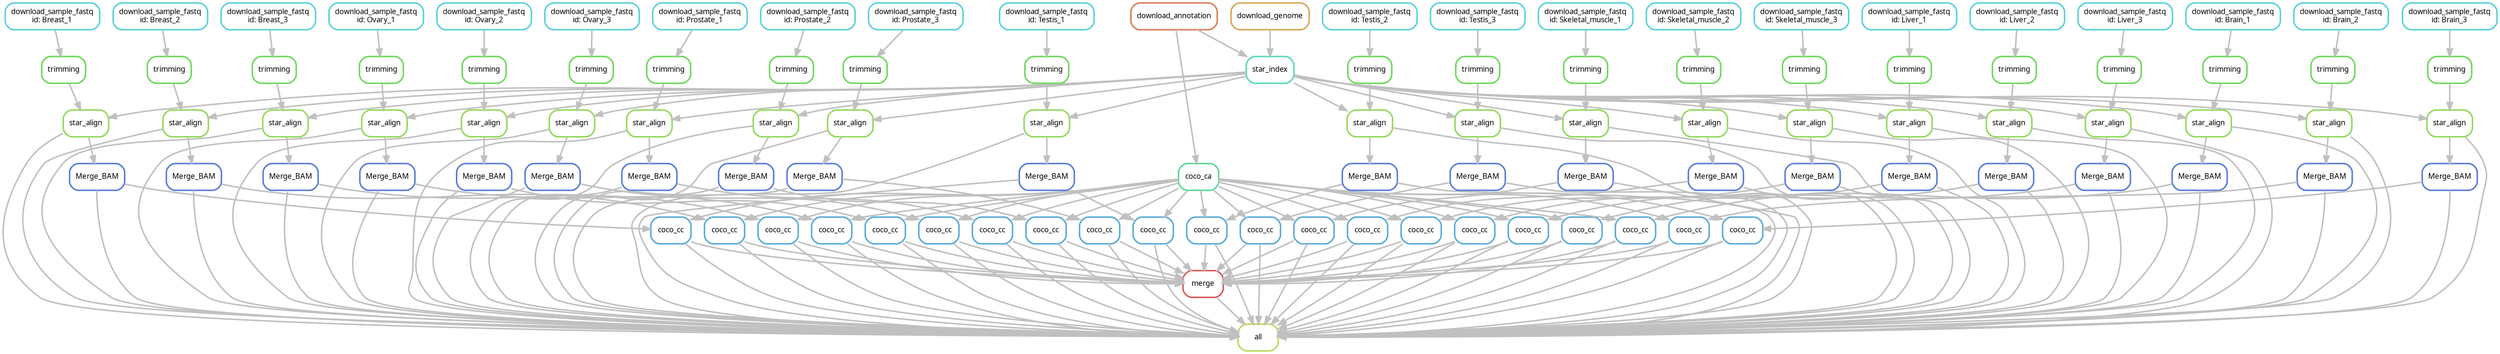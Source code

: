 digraph snakemake_dag {
    graph[bgcolor=white, margin=0];
    node[shape=box, style=rounded, fontname=sans,                 fontsize=10, penwidth=2];
    edge[penwidth=2, color=grey];
	0[label = "all", color = "0.21 0.6 0.85", style="rounded"];
	1[label = "coco_cc", color = "0.56 0.6 0.85", style="rounded"];
	2[label = "coco_ca", color = "0.41 0.6 0.85", style="rounded"];
	3[label = "download_annotation", color = "0.05 0.6 0.85", style="rounded"];
	4[label = "Merge_BAM", color = "0.62 0.6 0.85", style="rounded"];
	5[label = "star_align", color = "0.26 0.6 0.85", style="rounded"];
	6[label = "trimming", color = "0.31 0.6 0.85", style="rounded"];
	7[label = "download_sample_fastq\nid: Breast_1", color = "0.51 0.6 0.85", style="rounded"];
	8[label = "star_index", color = "0.46 0.6 0.85", style="rounded"];
	9[label = "download_genome", color = "0.10 0.6 0.85", style="rounded"];
	10[label = "coco_cc", color = "0.56 0.6 0.85", style="rounded"];
	11[label = "Merge_BAM", color = "0.62 0.6 0.85", style="rounded"];
	12[label = "star_align", color = "0.26 0.6 0.85", style="rounded"];
	13[label = "trimming", color = "0.31 0.6 0.85", style="rounded"];
	14[label = "download_sample_fastq\nid: Breast_2", color = "0.51 0.6 0.85", style="rounded"];
	15[label = "coco_cc", color = "0.56 0.6 0.85", style="rounded"];
	16[label = "Merge_BAM", color = "0.62 0.6 0.85", style="rounded"];
	17[label = "star_align", color = "0.26 0.6 0.85", style="rounded"];
	18[label = "trimming", color = "0.31 0.6 0.85", style="rounded"];
	19[label = "download_sample_fastq\nid: Breast_3", color = "0.51 0.6 0.85", style="rounded"];
	20[label = "coco_cc", color = "0.56 0.6 0.85", style="rounded"];
	21[label = "Merge_BAM", color = "0.62 0.6 0.85", style="rounded"];
	22[label = "star_align", color = "0.26 0.6 0.85", style="rounded"];
	23[label = "trimming", color = "0.31 0.6 0.85", style="rounded"];
	24[label = "download_sample_fastq\nid: Ovary_1", color = "0.51 0.6 0.85", style="rounded"];
	25[label = "coco_cc", color = "0.56 0.6 0.85", style="rounded"];
	26[label = "Merge_BAM", color = "0.62 0.6 0.85", style="rounded"];
	27[label = "star_align", color = "0.26 0.6 0.85", style="rounded"];
	28[label = "trimming", color = "0.31 0.6 0.85", style="rounded"];
	29[label = "download_sample_fastq\nid: Ovary_2", color = "0.51 0.6 0.85", style="rounded"];
	30[label = "coco_cc", color = "0.56 0.6 0.85", style="rounded"];
	31[label = "Merge_BAM", color = "0.62 0.6 0.85", style="rounded"];
	32[label = "star_align", color = "0.26 0.6 0.85", style="rounded"];
	33[label = "trimming", color = "0.31 0.6 0.85", style="rounded"];
	34[label = "download_sample_fastq\nid: Ovary_3", color = "0.51 0.6 0.85", style="rounded"];
	35[label = "coco_cc", color = "0.56 0.6 0.85", style="rounded"];
	36[label = "Merge_BAM", color = "0.62 0.6 0.85", style="rounded"];
	37[label = "star_align", color = "0.26 0.6 0.85", style="rounded"];
	38[label = "trimming", color = "0.31 0.6 0.85", style="rounded"];
	39[label = "download_sample_fastq\nid: Prostate_1", color = "0.51 0.6 0.85", style="rounded"];
	40[label = "coco_cc", color = "0.56 0.6 0.85", style="rounded"];
	41[label = "Merge_BAM", color = "0.62 0.6 0.85", style="rounded"];
	42[label = "star_align", color = "0.26 0.6 0.85", style="rounded"];
	43[label = "trimming", color = "0.31 0.6 0.85", style="rounded"];
	44[label = "download_sample_fastq\nid: Prostate_2", color = "0.51 0.6 0.85", style="rounded"];
	45[label = "coco_cc", color = "0.56 0.6 0.85", style="rounded"];
	46[label = "Merge_BAM", color = "0.62 0.6 0.85", style="rounded"];
	47[label = "star_align", color = "0.26 0.6 0.85", style="rounded"];
	48[label = "trimming", color = "0.31 0.6 0.85", style="rounded"];
	49[label = "download_sample_fastq\nid: Prostate_3", color = "0.51 0.6 0.85", style="rounded"];
	50[label = "coco_cc", color = "0.56 0.6 0.85", style="rounded"];
	51[label = "Merge_BAM", color = "0.62 0.6 0.85", style="rounded"];
	52[label = "star_align", color = "0.26 0.6 0.85", style="rounded"];
	53[label = "trimming", color = "0.31 0.6 0.85", style="rounded"];
	54[label = "download_sample_fastq\nid: Testis_1", color = "0.51 0.6 0.85", style="rounded"];
	55[label = "coco_cc", color = "0.56 0.6 0.85", style="rounded"];
	56[label = "Merge_BAM", color = "0.62 0.6 0.85", style="rounded"];
	57[label = "star_align", color = "0.26 0.6 0.85", style="rounded"];
	58[label = "trimming", color = "0.31 0.6 0.85", style="rounded"];
	59[label = "download_sample_fastq\nid: Testis_2", color = "0.51 0.6 0.85", style="rounded"];
	60[label = "coco_cc", color = "0.56 0.6 0.85", style="rounded"];
	61[label = "Merge_BAM", color = "0.62 0.6 0.85", style="rounded"];
	62[label = "star_align", color = "0.26 0.6 0.85", style="rounded"];
	63[label = "trimming", color = "0.31 0.6 0.85", style="rounded"];
	64[label = "download_sample_fastq\nid: Testis_3", color = "0.51 0.6 0.85", style="rounded"];
	65[label = "coco_cc", color = "0.56 0.6 0.85", style="rounded"];
	66[label = "Merge_BAM", color = "0.62 0.6 0.85", style="rounded"];
	67[label = "star_align", color = "0.26 0.6 0.85", style="rounded"];
	68[label = "trimming", color = "0.31 0.6 0.85", style="rounded"];
	69[label = "download_sample_fastq\nid: Skeletal_muscle_1", color = "0.51 0.6 0.85", style="rounded"];
	70[label = "coco_cc", color = "0.56 0.6 0.85", style="rounded"];
	71[label = "Merge_BAM", color = "0.62 0.6 0.85", style="rounded"];
	72[label = "star_align", color = "0.26 0.6 0.85", style="rounded"];
	73[label = "trimming", color = "0.31 0.6 0.85", style="rounded"];
	74[label = "download_sample_fastq\nid: Skeletal_muscle_2", color = "0.51 0.6 0.85", style="rounded"];
	75[label = "coco_cc", color = "0.56 0.6 0.85", style="rounded"];
	76[label = "Merge_BAM", color = "0.62 0.6 0.85", style="rounded"];
	77[label = "star_align", color = "0.26 0.6 0.85", style="rounded"];
	78[label = "trimming", color = "0.31 0.6 0.85", style="rounded"];
	79[label = "download_sample_fastq\nid: Skeletal_muscle_3", color = "0.51 0.6 0.85", style="rounded"];
	80[label = "coco_cc", color = "0.56 0.6 0.85", style="rounded"];
	81[label = "Merge_BAM", color = "0.62 0.6 0.85", style="rounded"];
	82[label = "star_align", color = "0.26 0.6 0.85", style="rounded"];
	83[label = "trimming", color = "0.31 0.6 0.85", style="rounded"];
	84[label = "download_sample_fastq\nid: Liver_1", color = "0.51 0.6 0.85", style="rounded"];
	85[label = "coco_cc", color = "0.56 0.6 0.85", style="rounded"];
	86[label = "Merge_BAM", color = "0.62 0.6 0.85", style="rounded"];
	87[label = "star_align", color = "0.26 0.6 0.85", style="rounded"];
	88[label = "trimming", color = "0.31 0.6 0.85", style="rounded"];
	89[label = "download_sample_fastq\nid: Liver_2", color = "0.51 0.6 0.85", style="rounded"];
	90[label = "coco_cc", color = "0.56 0.6 0.85", style="rounded"];
	91[label = "Merge_BAM", color = "0.62 0.6 0.85", style="rounded"];
	92[label = "star_align", color = "0.26 0.6 0.85", style="rounded"];
	93[label = "trimming", color = "0.31 0.6 0.85", style="rounded"];
	94[label = "download_sample_fastq\nid: Liver_3", color = "0.51 0.6 0.85", style="rounded"];
	95[label = "coco_cc", color = "0.56 0.6 0.85", style="rounded"];
	96[label = "Merge_BAM", color = "0.62 0.6 0.85", style="rounded"];
	97[label = "star_align", color = "0.26 0.6 0.85", style="rounded"];
	98[label = "trimming", color = "0.31 0.6 0.85", style="rounded"];
	99[label = "download_sample_fastq\nid: Brain_1", color = "0.51 0.6 0.85", style="rounded"];
	100[label = "coco_cc", color = "0.56 0.6 0.85", style="rounded"];
	101[label = "Merge_BAM", color = "0.62 0.6 0.85", style="rounded"];
	102[label = "star_align", color = "0.26 0.6 0.85", style="rounded"];
	103[label = "trimming", color = "0.31 0.6 0.85", style="rounded"];
	104[label = "download_sample_fastq\nid: Brain_2", color = "0.51 0.6 0.85", style="rounded"];
	105[label = "coco_cc", color = "0.56 0.6 0.85", style="rounded"];
	106[label = "Merge_BAM", color = "0.62 0.6 0.85", style="rounded"];
	107[label = "star_align", color = "0.26 0.6 0.85", style="rounded"];
	108[label = "trimming", color = "0.31 0.6 0.85", style="rounded"];
	109[label = "download_sample_fastq\nid: Brain_3", color = "0.51 0.6 0.85", style="rounded"];
	110[label = "merge", color = "0.00 0.6 0.85", style="rounded"];
	1 -> 0
	10 -> 0
	15 -> 0
	20 -> 0
	25 -> 0
	30 -> 0
	35 -> 0
	40 -> 0
	45 -> 0
	50 -> 0
	55 -> 0
	60 -> 0
	65 -> 0
	70 -> 0
	75 -> 0
	80 -> 0
	85 -> 0
	90 -> 0
	95 -> 0
	100 -> 0
	105 -> 0
	4 -> 0
	11 -> 0
	16 -> 0
	21 -> 0
	26 -> 0
	31 -> 0
	36 -> 0
	41 -> 0
	46 -> 0
	51 -> 0
	56 -> 0
	61 -> 0
	66 -> 0
	71 -> 0
	76 -> 0
	81 -> 0
	86 -> 0
	91 -> 0
	96 -> 0
	101 -> 0
	106 -> 0
	110 -> 0
	5 -> 0
	12 -> 0
	17 -> 0
	22 -> 0
	27 -> 0
	32 -> 0
	37 -> 0
	42 -> 0
	47 -> 0
	52 -> 0
	57 -> 0
	62 -> 0
	67 -> 0
	72 -> 0
	77 -> 0
	82 -> 0
	87 -> 0
	92 -> 0
	97 -> 0
	102 -> 0
	107 -> 0
	2 -> 1
	4 -> 1
	3 -> 2
	5 -> 4
	6 -> 5
	8 -> 5
	7 -> 6
	9 -> 8
	3 -> 8
	2 -> 10
	11 -> 10
	12 -> 11
	13 -> 12
	8 -> 12
	14 -> 13
	2 -> 15
	16 -> 15
	17 -> 16
	18 -> 17
	8 -> 17
	19 -> 18
	2 -> 20
	21 -> 20
	22 -> 21
	23 -> 22
	8 -> 22
	24 -> 23
	2 -> 25
	26 -> 25
	27 -> 26
	28 -> 27
	8 -> 27
	29 -> 28
	2 -> 30
	31 -> 30
	32 -> 31
	33 -> 32
	8 -> 32
	34 -> 33
	2 -> 35
	36 -> 35
	37 -> 36
	38 -> 37
	8 -> 37
	39 -> 38
	2 -> 40
	41 -> 40
	42 -> 41
	43 -> 42
	8 -> 42
	44 -> 43
	2 -> 45
	46 -> 45
	47 -> 46
	48 -> 47
	8 -> 47
	49 -> 48
	2 -> 50
	51 -> 50
	52 -> 51
	53 -> 52
	8 -> 52
	54 -> 53
	2 -> 55
	56 -> 55
	57 -> 56
	58 -> 57
	8 -> 57
	59 -> 58
	2 -> 60
	61 -> 60
	62 -> 61
	63 -> 62
	8 -> 62
	64 -> 63
	2 -> 65
	66 -> 65
	67 -> 66
	68 -> 67
	8 -> 67
	69 -> 68
	2 -> 70
	71 -> 70
	72 -> 71
	73 -> 72
	8 -> 72
	74 -> 73
	2 -> 75
	76 -> 75
	77 -> 76
	78 -> 77
	8 -> 77
	79 -> 78
	2 -> 80
	81 -> 80
	82 -> 81
	83 -> 82
	8 -> 82
	84 -> 83
	2 -> 85
	86 -> 85
	87 -> 86
	88 -> 87
	8 -> 87
	89 -> 88
	2 -> 90
	91 -> 90
	92 -> 91
	93 -> 92
	8 -> 92
	94 -> 93
	2 -> 95
	96 -> 95
	97 -> 96
	98 -> 97
	8 -> 97
	99 -> 98
	2 -> 100
	101 -> 100
	102 -> 101
	103 -> 102
	8 -> 102
	104 -> 103
	2 -> 105
	106 -> 105
	107 -> 106
	108 -> 107
	8 -> 107
	109 -> 108
	1 -> 110
	10 -> 110
	15 -> 110
	20 -> 110
	25 -> 110
	30 -> 110
	35 -> 110
	40 -> 110
	45 -> 110
	50 -> 110
	55 -> 110
	60 -> 110
	65 -> 110
	70 -> 110
	75 -> 110
	80 -> 110
	85 -> 110
	90 -> 110
	95 -> 110
	100 -> 110
	105 -> 110
}            
